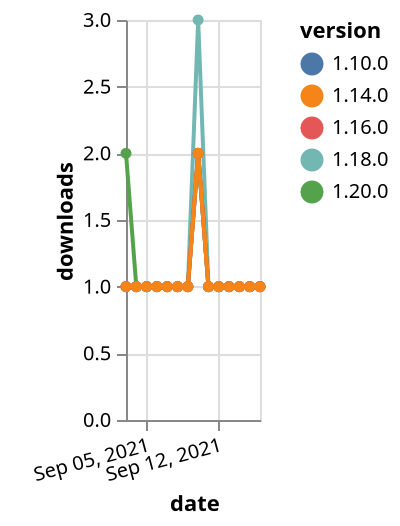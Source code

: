 {"$schema": "https://vega.github.io/schema/vega-lite/v5.json", "description": "A simple bar chart with embedded data.", "data": {"values": [{"date": "2021-09-03", "total": 160, "delta": 1, "version": "1.18.0"}, {"date": "2021-09-04", "total": 161, "delta": 1, "version": "1.18.0"}, {"date": "2021-09-05", "total": 162, "delta": 1, "version": "1.18.0"}, {"date": "2021-09-06", "total": 163, "delta": 1, "version": "1.18.0"}, {"date": "2021-09-07", "total": 164, "delta": 1, "version": "1.18.0"}, {"date": "2021-09-08", "total": 165, "delta": 1, "version": "1.18.0"}, {"date": "2021-09-09", "total": 166, "delta": 1, "version": "1.18.0"}, {"date": "2021-09-10", "total": 169, "delta": 3, "version": "1.18.0"}, {"date": "2021-09-11", "total": 170, "delta": 1, "version": "1.18.0"}, {"date": "2021-09-12", "total": 171, "delta": 1, "version": "1.18.0"}, {"date": "2021-09-13", "total": 172, "delta": 1, "version": "1.18.0"}, {"date": "2021-09-14", "total": 173, "delta": 1, "version": "1.18.0"}, {"date": "2021-09-15", "total": 174, "delta": 1, "version": "1.18.0"}, {"date": "2021-09-16", "total": 175, "delta": 1, "version": "1.18.0"}, {"date": "2021-09-03", "total": 336, "delta": 1, "version": "1.10.0"}, {"date": "2021-09-04", "total": 337, "delta": 1, "version": "1.10.0"}, {"date": "2021-09-05", "total": 338, "delta": 1, "version": "1.10.0"}, {"date": "2021-09-06", "total": 339, "delta": 1, "version": "1.10.0"}, {"date": "2021-09-07", "total": 340, "delta": 1, "version": "1.10.0"}, {"date": "2021-09-08", "total": 341, "delta": 1, "version": "1.10.0"}, {"date": "2021-09-09", "total": 342, "delta": 1, "version": "1.10.0"}, {"date": "2021-09-10", "total": 344, "delta": 2, "version": "1.10.0"}, {"date": "2021-09-11", "total": 345, "delta": 1, "version": "1.10.0"}, {"date": "2021-09-12", "total": 346, "delta": 1, "version": "1.10.0"}, {"date": "2021-09-13", "total": 347, "delta": 1, "version": "1.10.0"}, {"date": "2021-09-14", "total": 348, "delta": 1, "version": "1.10.0"}, {"date": "2021-09-15", "total": 349, "delta": 1, "version": "1.10.0"}, {"date": "2021-09-16", "total": 350, "delta": 1, "version": "1.10.0"}, {"date": "2021-09-03", "total": 113, "delta": 2, "version": "1.20.0"}, {"date": "2021-09-04", "total": 114, "delta": 1, "version": "1.20.0"}, {"date": "2021-09-05", "total": 115, "delta": 1, "version": "1.20.0"}, {"date": "2021-09-06", "total": 116, "delta": 1, "version": "1.20.0"}, {"date": "2021-09-07", "total": 117, "delta": 1, "version": "1.20.0"}, {"date": "2021-09-08", "total": 118, "delta": 1, "version": "1.20.0"}, {"date": "2021-09-09", "total": 119, "delta": 1, "version": "1.20.0"}, {"date": "2021-09-10", "total": 121, "delta": 2, "version": "1.20.0"}, {"date": "2021-09-11", "total": 122, "delta": 1, "version": "1.20.0"}, {"date": "2021-09-12", "total": 123, "delta": 1, "version": "1.20.0"}, {"date": "2021-09-13", "total": 124, "delta": 1, "version": "1.20.0"}, {"date": "2021-09-14", "total": 125, "delta": 1, "version": "1.20.0"}, {"date": "2021-09-15", "total": 126, "delta": 1, "version": "1.20.0"}, {"date": "2021-09-16", "total": 127, "delta": 1, "version": "1.20.0"}, {"date": "2021-09-03", "total": 144, "delta": 1, "version": "1.16.0"}, {"date": "2021-09-04", "total": 145, "delta": 1, "version": "1.16.0"}, {"date": "2021-09-05", "total": 146, "delta": 1, "version": "1.16.0"}, {"date": "2021-09-06", "total": 147, "delta": 1, "version": "1.16.0"}, {"date": "2021-09-07", "total": 148, "delta": 1, "version": "1.16.0"}, {"date": "2021-09-08", "total": 149, "delta": 1, "version": "1.16.0"}, {"date": "2021-09-09", "total": 150, "delta": 1, "version": "1.16.0"}, {"date": "2021-09-10", "total": 152, "delta": 2, "version": "1.16.0"}, {"date": "2021-09-11", "total": 153, "delta": 1, "version": "1.16.0"}, {"date": "2021-09-12", "total": 154, "delta": 1, "version": "1.16.0"}, {"date": "2021-09-13", "total": 155, "delta": 1, "version": "1.16.0"}, {"date": "2021-09-14", "total": 156, "delta": 1, "version": "1.16.0"}, {"date": "2021-09-15", "total": 157, "delta": 1, "version": "1.16.0"}, {"date": "2021-09-16", "total": 158, "delta": 1, "version": "1.16.0"}, {"date": "2021-09-03", "total": 167, "delta": 1, "version": "1.14.0"}, {"date": "2021-09-04", "total": 168, "delta": 1, "version": "1.14.0"}, {"date": "2021-09-05", "total": 169, "delta": 1, "version": "1.14.0"}, {"date": "2021-09-06", "total": 170, "delta": 1, "version": "1.14.0"}, {"date": "2021-09-07", "total": 171, "delta": 1, "version": "1.14.0"}, {"date": "2021-09-08", "total": 172, "delta": 1, "version": "1.14.0"}, {"date": "2021-09-09", "total": 173, "delta": 1, "version": "1.14.0"}, {"date": "2021-09-10", "total": 175, "delta": 2, "version": "1.14.0"}, {"date": "2021-09-11", "total": 176, "delta": 1, "version": "1.14.0"}, {"date": "2021-09-12", "total": 177, "delta": 1, "version": "1.14.0"}, {"date": "2021-09-13", "total": 178, "delta": 1, "version": "1.14.0"}, {"date": "2021-09-14", "total": 179, "delta": 1, "version": "1.14.0"}, {"date": "2021-09-15", "total": 180, "delta": 1, "version": "1.14.0"}, {"date": "2021-09-16", "total": 181, "delta": 1, "version": "1.14.0"}]}, "width": "container", "mark": {"type": "line", "point": {"filled": true}}, "encoding": {"x": {"field": "date", "type": "temporal", "timeUnit": "yearmonthdate", "title": "date", "axis": {"labelAngle": -15}}, "y": {"field": "delta", "type": "quantitative", "title": "downloads"}, "color": {"field": "version", "type": "nominal"}, "tooltip": {"field": "delta"}}}
